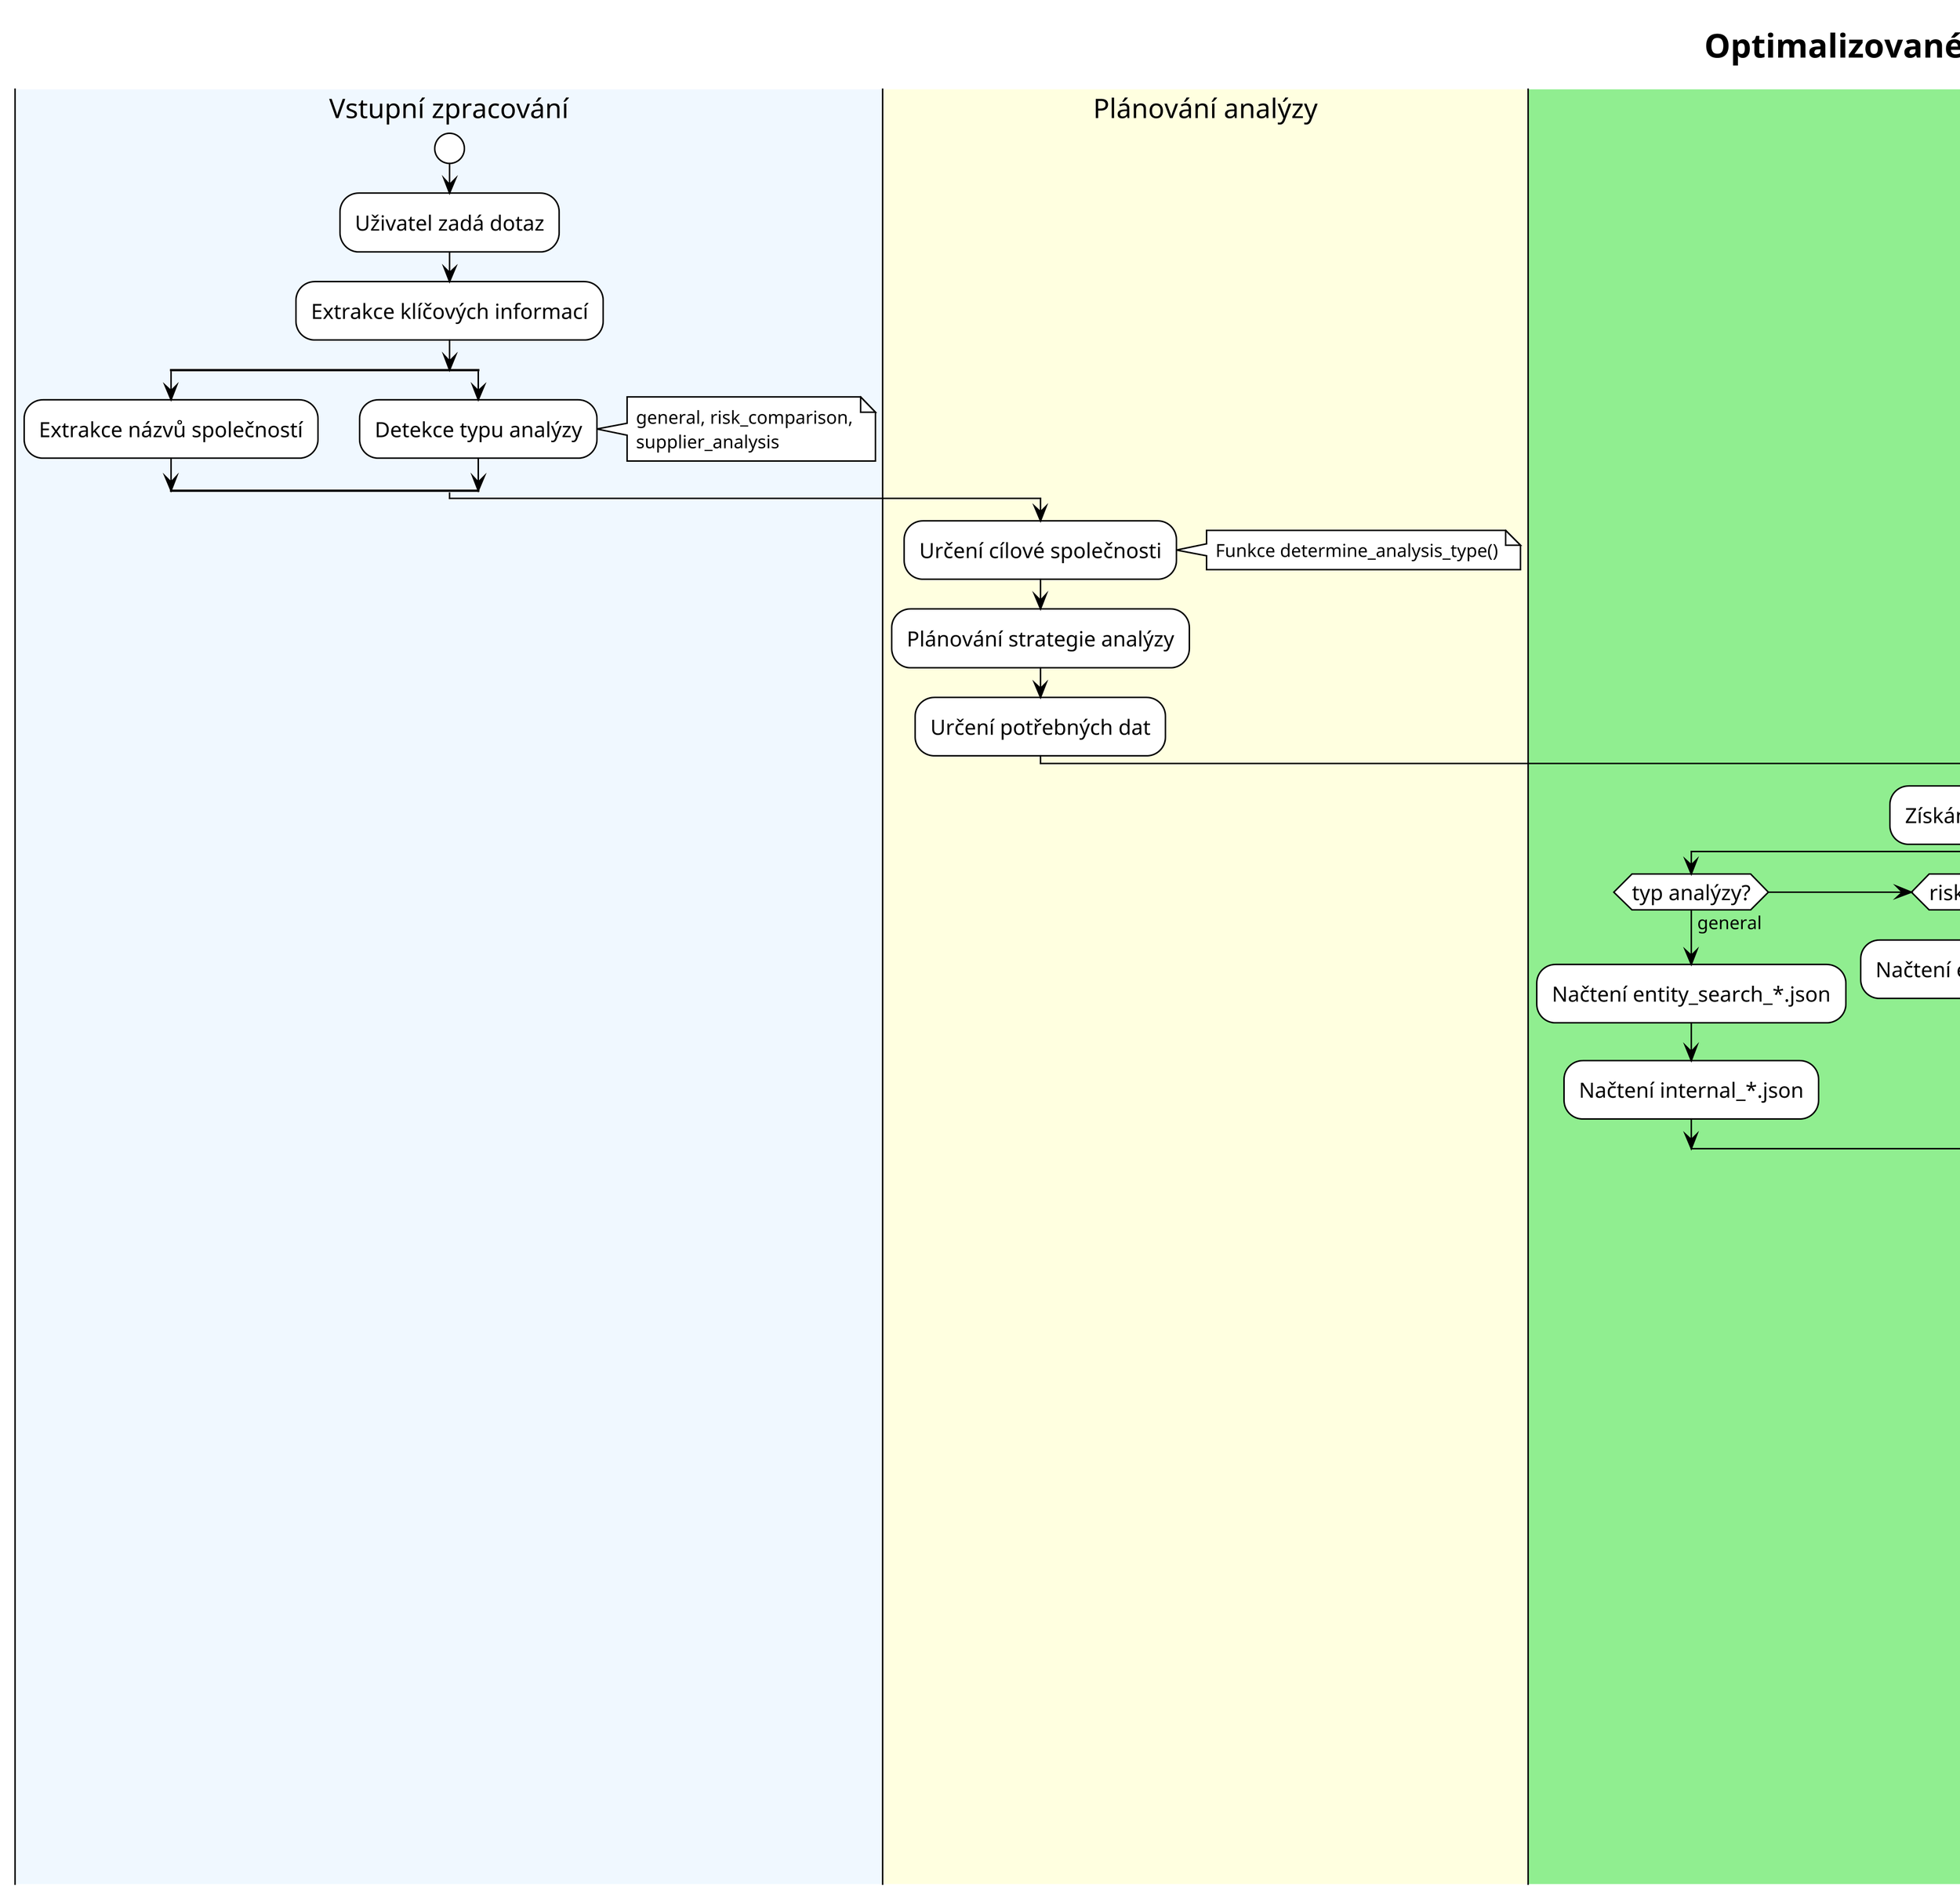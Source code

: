 @startuml "Optimalizovane_workflow_s_podporou_typu_analyz"
' PlantUML diagram workflow s podporou typů analýz

!theme plain
skinparam dpi 300
skinparam defaultFontName Arial
skinparam activityDiamondFontSize 12
skinparam activityFontSize 14
skinparam noteFontSize 12
skinparam ArrowFontSize 12

title **Optimalizované workflow s podporou typů analýz**

|#AliceBlue|Vstupní zpracování|
start
:Uživatel zadá dotaz;
:Extrakce klíčových informací;
split
    :Extrakce názvů společností;
split again
    :Detekce typu analýzy;
    note right: general, risk_comparison,\nsupplier_analysis
end split

|#LightYellow|Plánování analýzy|
:Určení cílové společnosti;
note right: Funkce determine_analysis_type()
:Plánování strategie analýzy;
:Určení potřebných dat;

|#LightGreen|Načítání dat|
:Získání základních dat o společnosti;
if (typ analýzy?) then (general)
    :Načtení entity_search_*.json;
    :Načtení internal_*.json;
else if (risk_comparison) then
    :Načtení entity_detail_*.json;
    note right: Sekce risk
else (supplier_analysis)
    :Načtení relationships_*.json;
    :Načtení supply_chain_*.json;
endif

|#Pink|Analýza dat|
if (typ analýzy?) then (general)
    :Analýza základních informací;
    :Analýza finančních dat;
else if (risk_comparison) then
    :Analýza rizikových faktorů;
    :Kalkulace rizikového skóre;
else (supplier_analysis)
    :Analýza dodavatelských vztahů;
    :Analýza dodavatelského řetězce;
endif

|#LightCyan|Generování odpovědi|
:Strukturování výsledků analýzy;
:Sestavení odpovědi;
:Formátování výstupu;

|#AliceBlue|Výstup|
:Odpověď uživateli;
stop

@enduml
